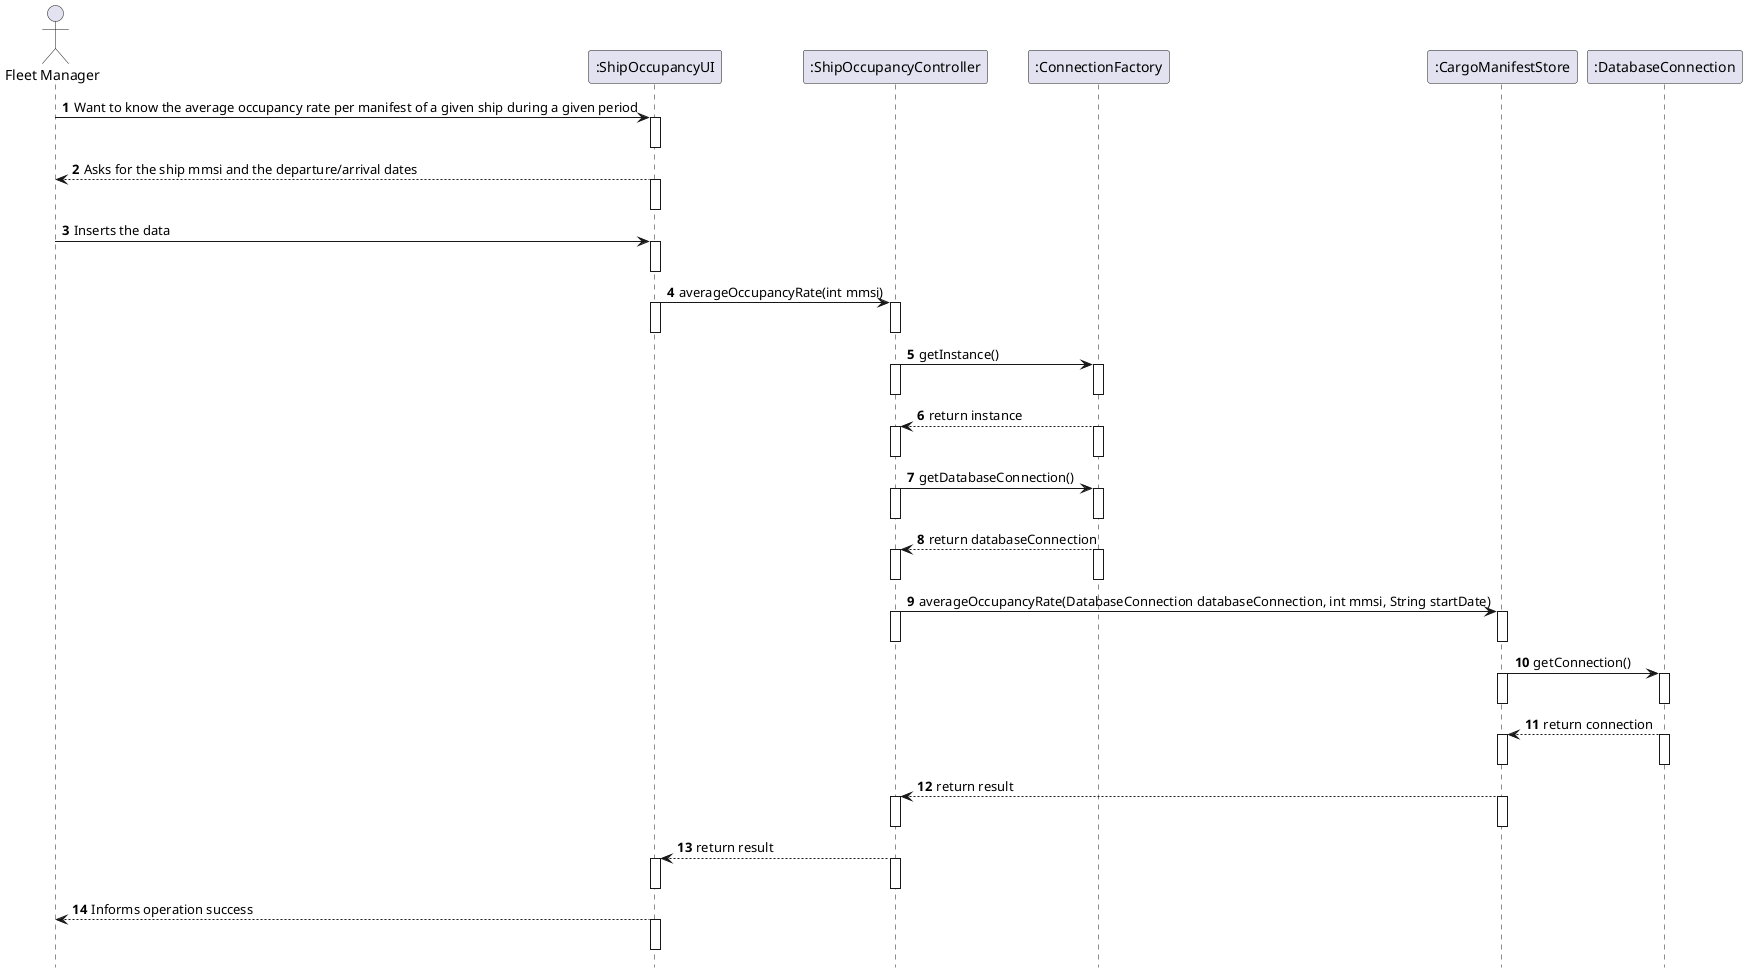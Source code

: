 @startuml
autonumber
hide footbox

actor "Fleet Manager" as FLEETMANAGER
participant ":ShipOccupancyUI" as UI
participant ":ShipOccupancyController" as CTRL
participant ":ConnectionFactory" as cf
participant ":CargoManifestStore" as cs
participant ":DatabaseConnection" as dc


FLEETMANAGER -> UI : Want to know the average occupancy rate per manifest of a given ship during a given period
activate UI
deactivate UI
UI --> FLEETMANAGER : Asks for the ship mmsi and the departure/arrival dates
activate UI
deactivate UI
FLEETMANAGER -> UI : Inserts the data
activate UI
deactivate UI


UI -> CTRL: averageOccupancyRate(int mmsi)
activate UI
deactivate UI
activate CTRL
deactivate CTRL

CTRL -> cf: getInstance()
activate CTRL
deactivate CTRL
activate cf
deactivate cf

cf --> CTRL: return instance
activate cf
deactivate cf
activate CTRL
deactivate CTRL

CTRL -> cf: getDatabaseConnection()
activate CTRL
deactivate CTRL
activate cf
deactivate cf

cf --> CTRL: return databaseConnection
activate cf
deactivate cf
activate CTRL
deactivate CTRL


CTRL -> cs: averageOccupancyRate(DatabaseConnection databaseConnection, int mmsi, String startDate)
activate CTRL
deactivate CTRL
activate cs
deactivate cs

cs -> dc: getConnection()
activate cs
deactivate cs
activate dc
deactivate dc

dc --> cs: return connection
activate dc
deactivate dc
activate cs
deactivate cs


cs --> CTRL: return result
activate cs
deactivate cs
activate CTRL
deactivate CTRL

CTRL --> UI: return result
activate CTRL
deactivate CTRL
activate UI
deactivate UI



UI --> FLEETMANAGER: Informs operation success
activate UI
deactivate UI
@enduml
